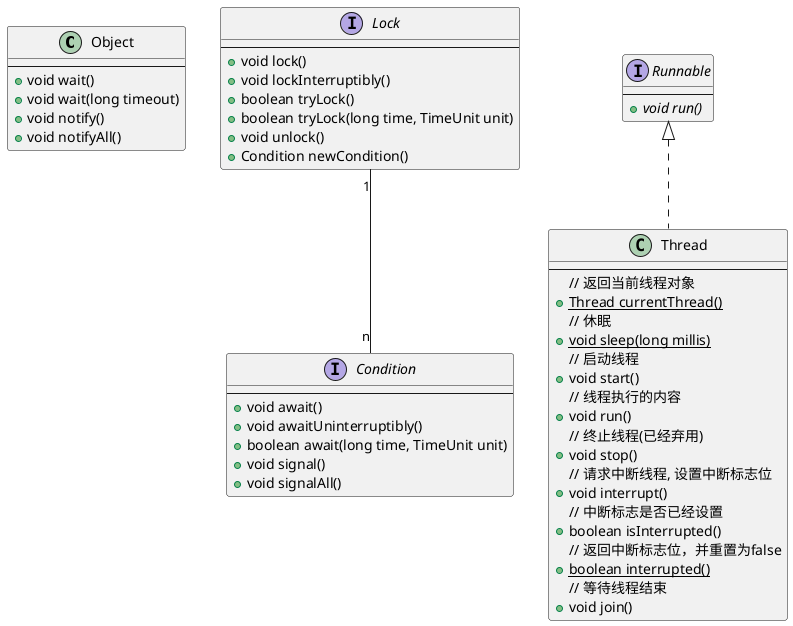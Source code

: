@startuml

class Object {
    ---
    +void wait()
    +void wait(long timeout)
    +void notify()
    +void notifyAll()
}

interface Lock {
    ---
    +void lock()
    +void lockInterruptibly()
    +boolean tryLock()
    +boolean tryLock(long time, TimeUnit unit)
    +void unlock()
    +Condition newCondition()
}

interface Condition {
    ---
     +void await()
     +void awaitUninterruptibly()
     +boolean await(long time, TimeUnit unit)
     +void signal()
     +void signalAll()
}

interface Runnable {
    ---
    +{abstract} void run()
}

class Thread implements Runnable{
    ---
    // 返回当前线程对象
    +{static}Thread currentThread()
    // 休眠
    +{static}void sleep(long millis)
    // 启动线程
    +void start()
    // 线程执行的内容
    +void run()
    // 终止线程(已经弃用)
    +void stop()
    // 请求中断线程, 设置中断标志位
    +void interrupt()
    // 中断标志是否已经设置
    +boolean isInterrupted()
    // 返回中断标志位，并重置为false
    +{static} boolean interrupted()
    // 等待线程结束
    +void join()
}

Lock "1" -- "n" Condition
@enduml
